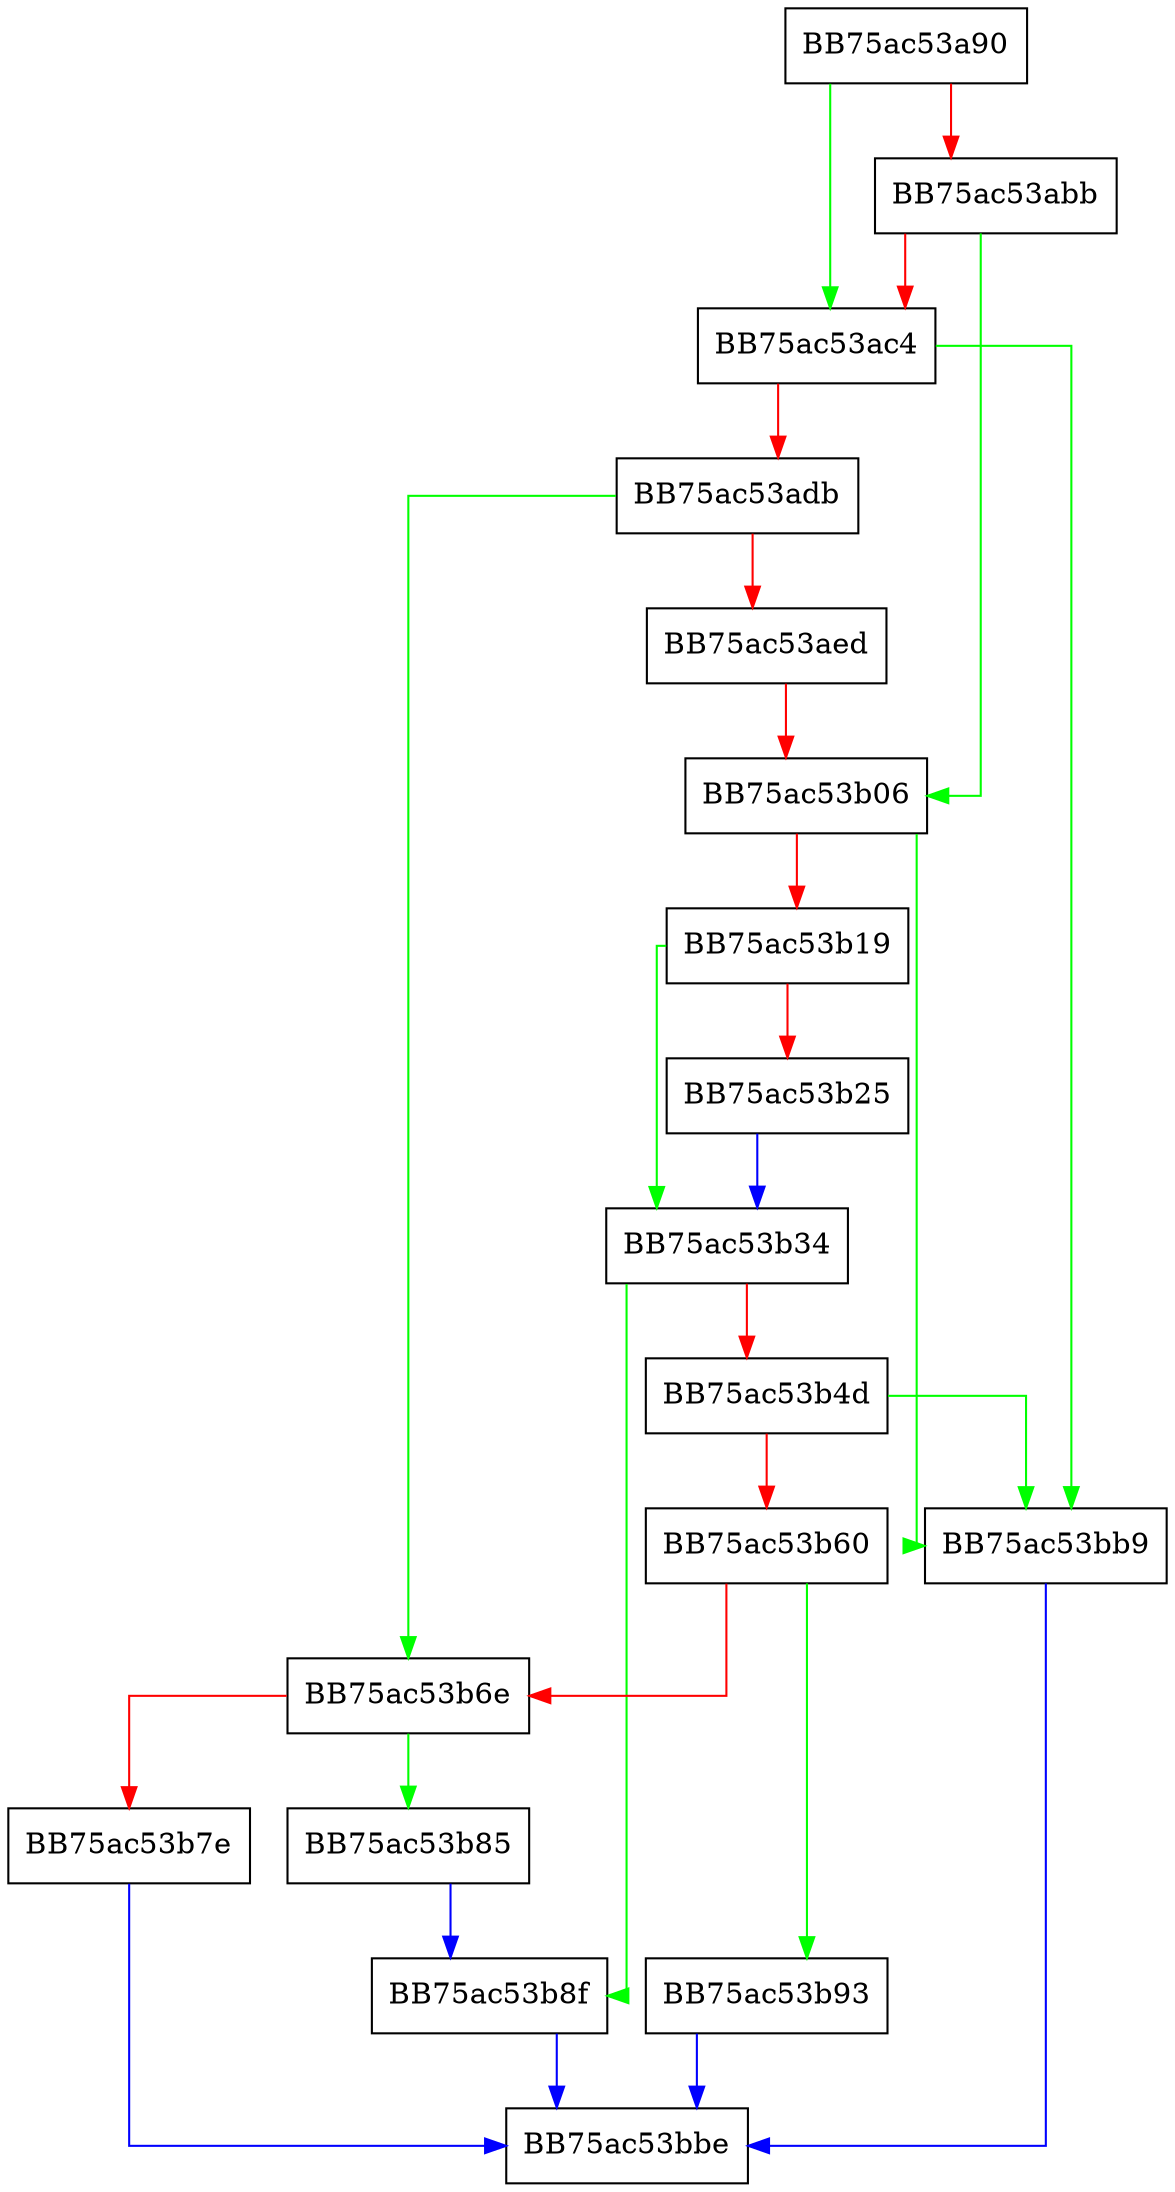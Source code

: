 digraph FindNext {
  node [shape="box"];
  graph [splines=ortho];
  BB75ac53a90 -> BB75ac53ac4 [color="green"];
  BB75ac53a90 -> BB75ac53abb [color="red"];
  BB75ac53abb -> BB75ac53b06 [color="green"];
  BB75ac53abb -> BB75ac53ac4 [color="red"];
  BB75ac53ac4 -> BB75ac53bb9 [color="green"];
  BB75ac53ac4 -> BB75ac53adb [color="red"];
  BB75ac53adb -> BB75ac53b6e [color="green"];
  BB75ac53adb -> BB75ac53aed [color="red"];
  BB75ac53aed -> BB75ac53b06 [color="red"];
  BB75ac53b06 -> BB75ac53bb9 [color="green"];
  BB75ac53b06 -> BB75ac53b19 [color="red"];
  BB75ac53b19 -> BB75ac53b34 [color="green"];
  BB75ac53b19 -> BB75ac53b25 [color="red"];
  BB75ac53b25 -> BB75ac53b34 [color="blue"];
  BB75ac53b34 -> BB75ac53b8f [color="green"];
  BB75ac53b34 -> BB75ac53b4d [color="red"];
  BB75ac53b4d -> BB75ac53bb9 [color="green"];
  BB75ac53b4d -> BB75ac53b60 [color="red"];
  BB75ac53b60 -> BB75ac53b93 [color="green"];
  BB75ac53b60 -> BB75ac53b6e [color="red"];
  BB75ac53b6e -> BB75ac53b85 [color="green"];
  BB75ac53b6e -> BB75ac53b7e [color="red"];
  BB75ac53b7e -> BB75ac53bbe [color="blue"];
  BB75ac53b85 -> BB75ac53b8f [color="blue"];
  BB75ac53b8f -> BB75ac53bbe [color="blue"];
  BB75ac53b93 -> BB75ac53bbe [color="blue"];
  BB75ac53bb9 -> BB75ac53bbe [color="blue"];
}